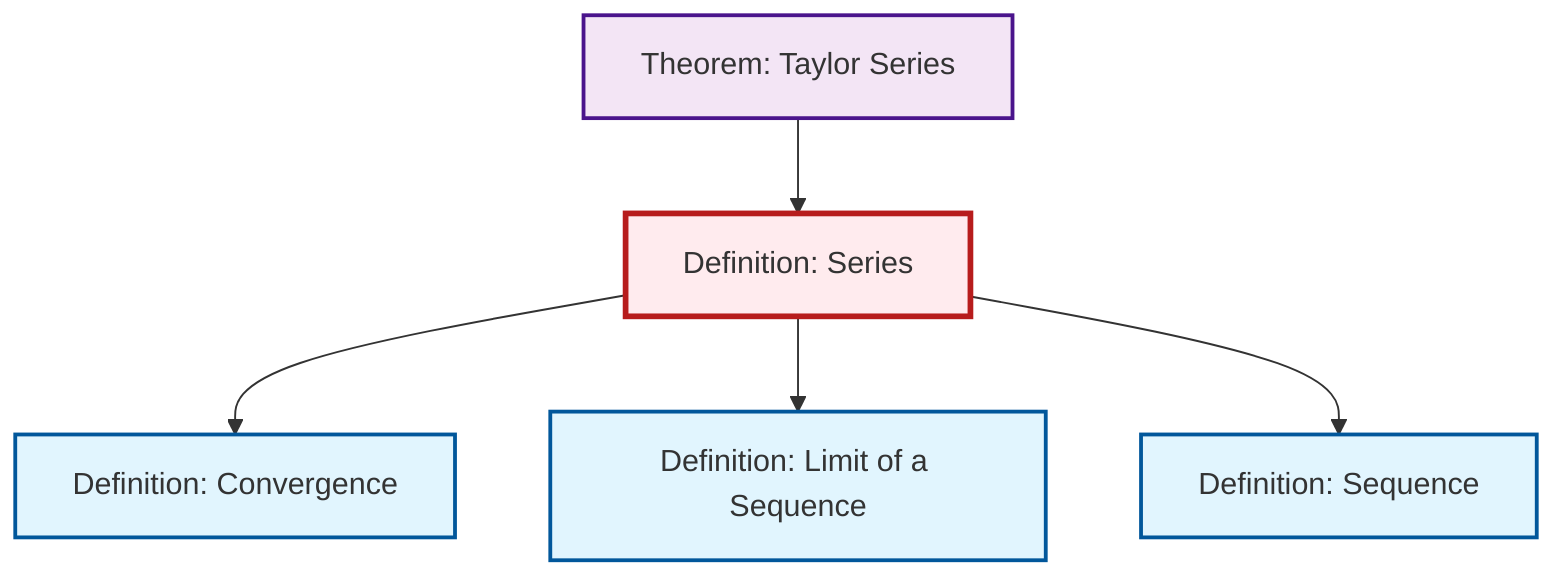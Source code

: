 graph TD
    classDef definition fill:#e1f5fe,stroke:#01579b,stroke-width:2px
    classDef theorem fill:#f3e5f5,stroke:#4a148c,stroke-width:2px
    classDef axiom fill:#fff3e0,stroke:#e65100,stroke-width:2px
    classDef example fill:#e8f5e9,stroke:#1b5e20,stroke-width:2px
    classDef current fill:#ffebee,stroke:#b71c1c,stroke-width:3px
    thm-taylor-series["Theorem: Taylor Series"]:::theorem
    def-limit["Definition: Limit of a Sequence"]:::definition
    def-convergence["Definition: Convergence"]:::definition
    def-series["Definition: Series"]:::definition
    def-sequence["Definition: Sequence"]:::definition
    def-series --> def-convergence
    def-series --> def-limit
    def-series --> def-sequence
    thm-taylor-series --> def-series
    class def-series current